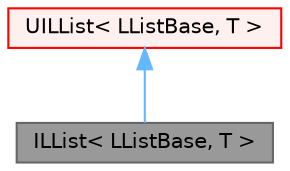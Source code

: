 digraph "ILList&lt; LListBase, T &gt;"
{
 // LATEX_PDF_SIZE
  bgcolor="transparent";
  edge [fontname=Helvetica,fontsize=10,labelfontname=Helvetica,labelfontsize=10];
  node [fontname=Helvetica,fontsize=10,shape=box,height=0.2,width=0.4];
  Node1 [id="Node000001",label="ILList\< LListBase, T \>",height=0.2,width=0.4,color="gray40", fillcolor="grey60", style="filled", fontcolor="black",tooltip="Template class for intrusive linked lists."];
  Node2 -> Node1 [id="edge1_Node000001_Node000002",dir="back",color="steelblue1",style="solid",tooltip=" "];
  Node2 [id="Node000002",label="UILList\< LListBase, T \>",height=0.2,width=0.4,color="red", fillcolor="#FFF0F0", style="filled",URL="$classFoam_1_1UILList.html",tooltip="Template class for intrusive linked lists."];
}
